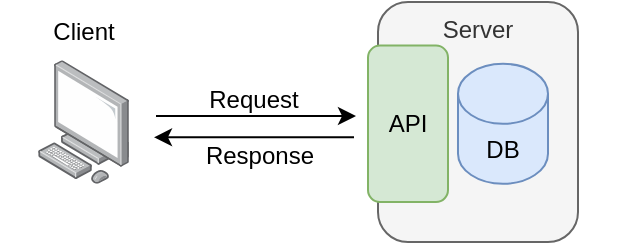 <mxfile version="20.2.3" type="device"><diagram id="huJWUrkyqlGGC0H9iAlR" name="Seite-1"><mxGraphModel dx="528" dy="296" grid="0" gridSize="10" guides="1" tooltips="1" connect="1" arrows="1" fold="1" page="1" pageScale="1" pageWidth="827" pageHeight="1169" math="0" shadow="0"><root><mxCell id="0"/><mxCell id="1" parent="0"/><mxCell id="DAhVVU-3IMmrBvKmYJFC-2" value="" style="points=[];aspect=fixed;html=1;align=center;shadow=0;dashed=0;image;image=img/lib/allied_telesis/computer_and_terminals/Personal_Computer.svg;" vertex="1" parent="1"><mxGeometry x="88" y="89.1" width="45.6" height="61.8" as="geometry"/></mxCell><mxCell id="DAhVVU-3IMmrBvKmYJFC-3" value="" style="endArrow=classic;html=1;rounded=0;" edge="1" parent="1"><mxGeometry width="50" height="50" relative="1" as="geometry"><mxPoint x="147" y="117" as="sourcePoint"/><mxPoint x="247" y="117" as="targetPoint"/></mxGeometry></mxCell><mxCell id="DAhVVU-3IMmrBvKmYJFC-6" value="" style="endArrow=classic;html=1;rounded=0;" edge="1" parent="1"><mxGeometry width="50" height="50" relative="1" as="geometry"><mxPoint x="246" y="127.66" as="sourcePoint"/><mxPoint x="146" y="127.66" as="targetPoint"/></mxGeometry></mxCell><mxCell id="DAhVVU-3IMmrBvKmYJFC-9" value="" style="group" vertex="1" connectable="0" parent="1"><mxGeometry x="263" y="60" width="120" height="120" as="geometry"/></mxCell><mxCell id="DAhVVU-3IMmrBvKmYJFC-4" value="Server" style="rounded=1;whiteSpace=wrap;html=1;verticalAlign=top;fillColor=#f5f5f5;fontColor=#333333;strokeColor=#666666;" vertex="1" parent="DAhVVU-3IMmrBvKmYJFC-9"><mxGeometry x="-5" width="100" height="120" as="geometry"/></mxCell><mxCell id="DAhVVU-3IMmrBvKmYJFC-5" value="API" style="rounded=1;whiteSpace=wrap;html=1;fillColor=#d5e8d4;strokeColor=#82b366;" vertex="1" parent="DAhVVU-3IMmrBvKmYJFC-9"><mxGeometry x="-10" y="21.8" width="40" height="78.2" as="geometry"/></mxCell><mxCell id="DAhVVU-3IMmrBvKmYJFC-8" value="DB" style="shape=cylinder3;whiteSpace=wrap;html=1;boundedLbl=1;backgroundOutline=1;size=15;fillColor=#dae8fc;strokeColor=#6c8ebf;" vertex="1" parent="DAhVVU-3IMmrBvKmYJFC-9"><mxGeometry x="35" y="30.9" width="45" height="60" as="geometry"/></mxCell><mxCell id="DAhVVU-3IMmrBvKmYJFC-10" value="Request" style="text;html=1;strokeColor=none;fillColor=none;align=center;verticalAlign=middle;whiteSpace=wrap;rounded=0;" vertex="1" parent="1"><mxGeometry x="155" y="101" width="82" height="15" as="geometry"/></mxCell><mxCell id="DAhVVU-3IMmrBvKmYJFC-11" value="Response" style="text;html=1;strokeColor=none;fillColor=none;align=center;verticalAlign=middle;whiteSpace=wrap;rounded=0;" vertex="1" parent="1"><mxGeometry x="158" y="129.5" width="82" height="15" as="geometry"/></mxCell><mxCell id="DAhVVU-3IMmrBvKmYJFC-12" value="Client" style="text;html=1;strokeColor=none;fillColor=none;align=center;verticalAlign=middle;whiteSpace=wrap;rounded=0;" vertex="1" parent="1"><mxGeometry x="69.8" y="67" width="82" height="15" as="geometry"/></mxCell></root></mxGraphModel></diagram></mxfile>